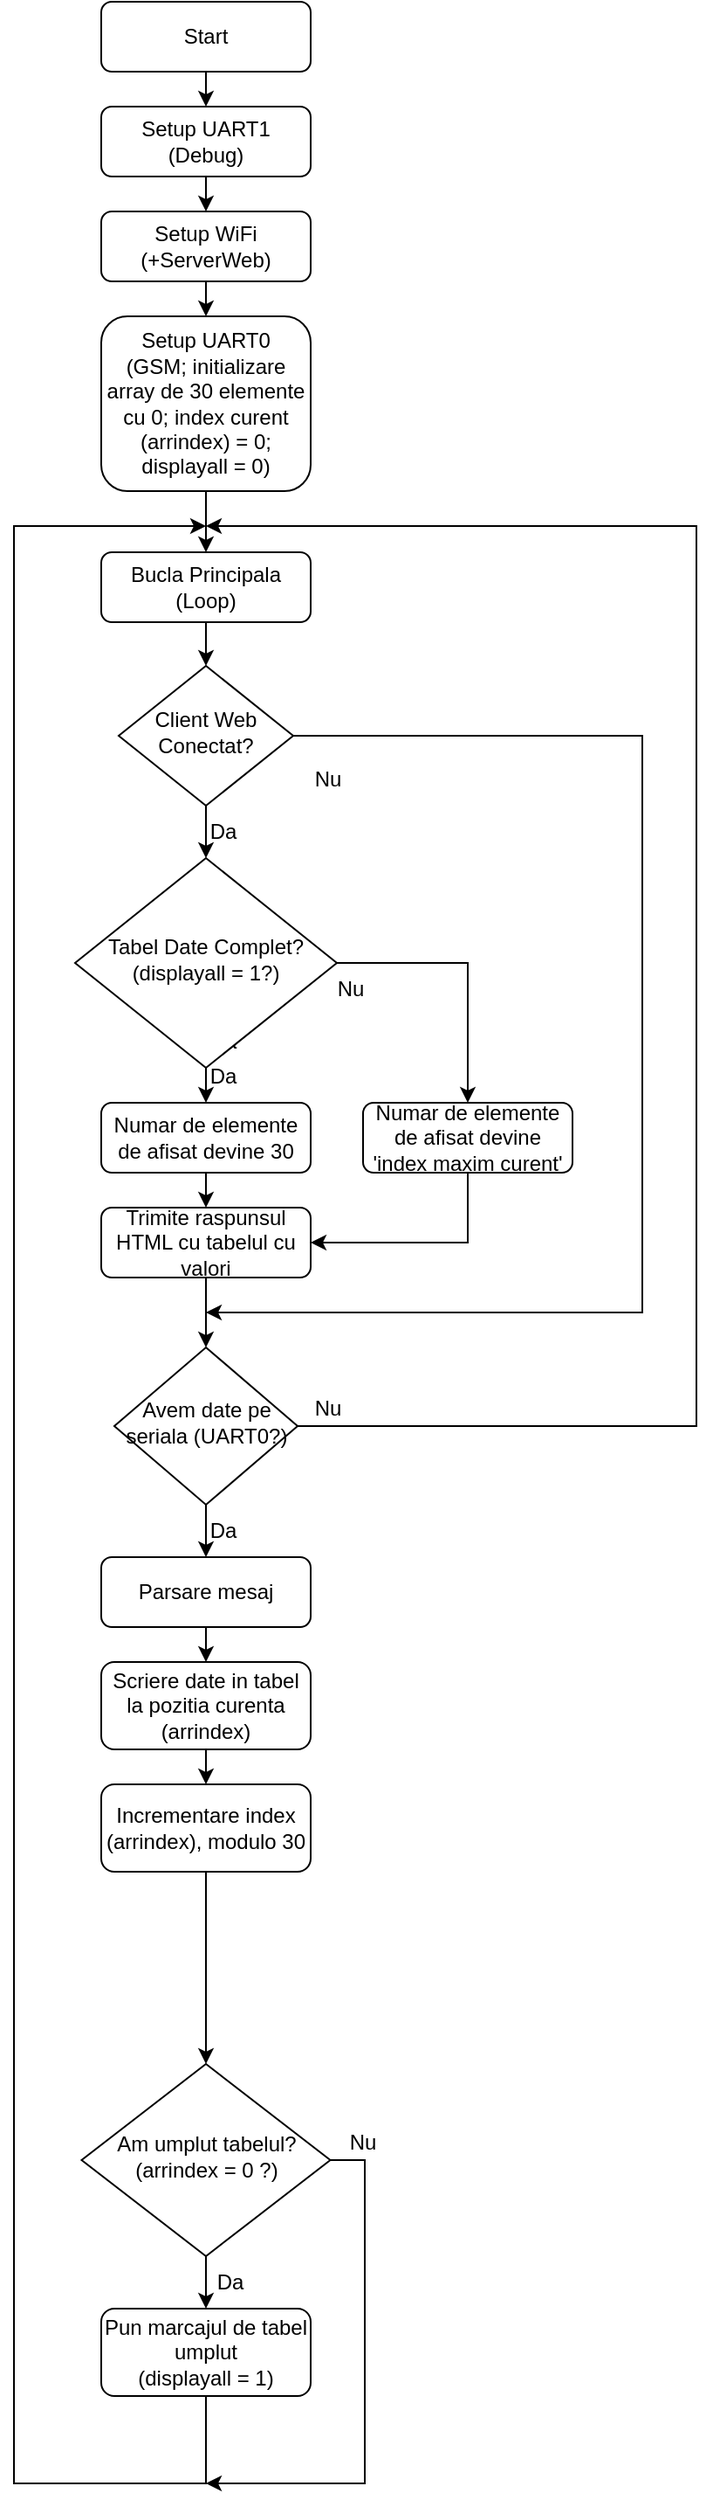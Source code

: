 <mxfile version="21.3.7" type="device">
  <diagram id="C5RBs43oDa-KdzZeNtuy" name="Page-1">
    <mxGraphModel dx="786" dy="1196" grid="1" gridSize="10" guides="1" tooltips="1" connect="1" arrows="1" fold="1" page="1" pageScale="1" pageWidth="827" pageHeight="1169" math="0" shadow="0">
      <root>
        <mxCell id="WIyWlLk6GJQsqaUBKTNV-0" />
        <mxCell id="WIyWlLk6GJQsqaUBKTNV-1" parent="WIyWlLk6GJQsqaUBKTNV-0" />
        <mxCell id="TvZoNBjaCknoz_HZQCnD-4" style="edgeStyle=orthogonalEdgeStyle;rounded=0;orthogonalLoop=1;jettySize=auto;html=1;exitX=0.5;exitY=1;exitDx=0;exitDy=0;entryX=0.5;entryY=0;entryDx=0;entryDy=0;" parent="WIyWlLk6GJQsqaUBKTNV-1" source="WIyWlLk6GJQsqaUBKTNV-3" target="h12yd_wACJkEByoG1QkU-1" edge="1">
          <mxGeometry relative="1" as="geometry">
            <mxPoint x="220" y="70" as="targetPoint" />
          </mxGeometry>
        </mxCell>
        <mxCell id="WIyWlLk6GJQsqaUBKTNV-3" value="Start" style="rounded=1;whiteSpace=wrap;html=1;fontSize=12;glass=0;strokeWidth=1;shadow=0;" parent="WIyWlLk6GJQsqaUBKTNV-1" vertex="1">
          <mxGeometry x="160" y="10" width="120" height="40" as="geometry" />
        </mxCell>
        <mxCell id="TvZoNBjaCknoz_HZQCnD-15" style="edgeStyle=orthogonalEdgeStyle;rounded=0;orthogonalLoop=1;jettySize=auto;html=1;exitX=0.5;exitY=1;exitDx=0;exitDy=0;entryX=0.5;entryY=0;entryDx=0;entryDy=0;" parent="WIyWlLk6GJQsqaUBKTNV-1" source="WIyWlLk6GJQsqaUBKTNV-6" target="TvZoNBjaCknoz_HZQCnD-14" edge="1">
          <mxGeometry relative="1" as="geometry" />
        </mxCell>
        <mxCell id="TvZoNBjaCknoz_HZQCnD-28" style="edgeStyle=orthogonalEdgeStyle;rounded=0;orthogonalLoop=1;jettySize=auto;html=1;exitX=1;exitY=0.5;exitDx=0;exitDy=0;" parent="WIyWlLk6GJQsqaUBKTNV-1" source="WIyWlLk6GJQsqaUBKTNV-6" edge="1">
          <mxGeometry relative="1" as="geometry">
            <mxPoint x="220" y="760" as="targetPoint" />
            <Array as="points">
              <mxPoint x="470" y="430" />
              <mxPoint x="470" y="760" />
            </Array>
          </mxGeometry>
        </mxCell>
        <mxCell id="WIyWlLk6GJQsqaUBKTNV-6" value="Client Web Conectat?" style="rhombus;whiteSpace=wrap;html=1;shadow=0;fontFamily=Helvetica;fontSize=12;align=center;strokeWidth=1;spacing=6;spacingTop=-4;" parent="WIyWlLk6GJQsqaUBKTNV-1" vertex="1">
          <mxGeometry x="170" y="390" width="100" height="80" as="geometry" />
        </mxCell>
        <mxCell id="h12yd_wACJkEByoG1QkU-8" style="edgeStyle=orthogonalEdgeStyle;rounded=0;orthogonalLoop=1;jettySize=auto;html=1;entryX=0.5;entryY=0;entryDx=0;entryDy=0;" parent="WIyWlLk6GJQsqaUBKTNV-1" target="h12yd_wACJkEByoG1QkU-1" edge="1">
          <mxGeometry relative="1" as="geometry">
            <mxPoint x="220" y="100" as="sourcePoint" />
          </mxGeometry>
        </mxCell>
        <mxCell id="TvZoNBjaCknoz_HZQCnD-5" style="edgeStyle=orthogonalEdgeStyle;rounded=0;orthogonalLoop=1;jettySize=auto;html=1;exitX=0.5;exitY=1;exitDx=0;exitDy=0;entryX=0.5;entryY=0;entryDx=0;entryDy=0;" parent="WIyWlLk6GJQsqaUBKTNV-1" source="h12yd_wACJkEByoG1QkU-1" target="TvZoNBjaCknoz_HZQCnD-3" edge="1">
          <mxGeometry relative="1" as="geometry" />
        </mxCell>
        <mxCell id="h12yd_wACJkEByoG1QkU-1" value="Setup UART1&lt;br&gt;(Debug)" style="rounded=1;whiteSpace=wrap;html=1;fontSize=12;glass=0;strokeWidth=1;shadow=0;" parent="WIyWlLk6GJQsqaUBKTNV-1" vertex="1">
          <mxGeometry x="160" y="70" width="120" height="40" as="geometry" />
        </mxCell>
        <mxCell id="TvZoNBjaCknoz_HZQCnD-13" style="edgeStyle=orthogonalEdgeStyle;rounded=0;orthogonalLoop=1;jettySize=auto;html=1;exitX=0.5;exitY=1;exitDx=0;exitDy=0;entryX=0.5;entryY=0;entryDx=0;entryDy=0;" parent="WIyWlLk6GJQsqaUBKTNV-1" source="h12yd_wACJkEByoG1QkU-14" target="WIyWlLk6GJQsqaUBKTNV-6" edge="1">
          <mxGeometry relative="1" as="geometry" />
        </mxCell>
        <mxCell id="h12yd_wACJkEByoG1QkU-14" value="Bucla Principala&lt;br&gt;(Loop)" style="rounded=1;whiteSpace=wrap;html=1;fontSize=12;glass=0;strokeWidth=1;shadow=0;" parent="WIyWlLk6GJQsqaUBKTNV-1" vertex="1">
          <mxGeometry x="160" y="325" width="120" height="40" as="geometry" />
        </mxCell>
        <mxCell id="h12yd_wACJkEByoG1QkU-20" value="Da" style="text;html=1;strokeColor=none;fillColor=none;align=center;verticalAlign=middle;whiteSpace=wrap;rounded=0;" parent="WIyWlLk6GJQsqaUBKTNV-1" vertex="1">
          <mxGeometry x="200" y="590" width="60" height="30" as="geometry" />
        </mxCell>
        <mxCell id="TvZoNBjaCknoz_HZQCnD-21" style="edgeStyle=orthogonalEdgeStyle;rounded=0;orthogonalLoop=1;jettySize=auto;html=1;exitX=0.5;exitY=1;exitDx=0;exitDy=0;entryX=0.5;entryY=0;entryDx=0;entryDy=0;" parent="WIyWlLk6GJQsqaUBKTNV-1" source="h12yd_wACJkEByoG1QkU-22" target="TvZoNBjaCknoz_HZQCnD-20" edge="1">
          <mxGeometry relative="1" as="geometry" />
        </mxCell>
        <mxCell id="h12yd_wACJkEByoG1QkU-22" value="Numar de elemente de afisat devine 30" style="rounded=1;whiteSpace=wrap;html=1;fontSize=12;glass=0;strokeWidth=1;shadow=0;" parent="WIyWlLk6GJQsqaUBKTNV-1" vertex="1">
          <mxGeometry x="160" y="640" width="120" height="40" as="geometry" />
        </mxCell>
        <mxCell id="TvZoNBjaCknoz_HZQCnD-8" style="edgeStyle=orthogonalEdgeStyle;rounded=0;orthogonalLoop=1;jettySize=auto;html=1;exitX=0.5;exitY=1;exitDx=0;exitDy=0;entryX=0.5;entryY=0;entryDx=0;entryDy=0;" parent="WIyWlLk6GJQsqaUBKTNV-1" source="TvZoNBjaCknoz_HZQCnD-3" target="TvZoNBjaCknoz_HZQCnD-7" edge="1">
          <mxGeometry relative="1" as="geometry" />
        </mxCell>
        <mxCell id="TvZoNBjaCknoz_HZQCnD-3" value="Setup WiFi&lt;br&gt;(+ServerWeb)" style="rounded=1;whiteSpace=wrap;html=1;fontSize=12;glass=0;strokeWidth=1;shadow=0;" parent="WIyWlLk6GJQsqaUBKTNV-1" vertex="1">
          <mxGeometry x="160" y="130" width="120" height="40" as="geometry" />
        </mxCell>
        <mxCell id="TvZoNBjaCknoz_HZQCnD-11" style="edgeStyle=orthogonalEdgeStyle;rounded=0;orthogonalLoop=1;jettySize=auto;html=1;exitX=0.5;exitY=1;exitDx=0;exitDy=0;" parent="WIyWlLk6GJQsqaUBKTNV-1" source="TvZoNBjaCknoz_HZQCnD-7" target="h12yd_wACJkEByoG1QkU-14" edge="1">
          <mxGeometry relative="1" as="geometry" />
        </mxCell>
        <mxCell id="TvZoNBjaCknoz_HZQCnD-7" value="Setup UART0&lt;br&gt;(GSM; initializare array de 30 elemente cu 0; index curent (arrindex) = 0; displayall = 0)" style="rounded=1;whiteSpace=wrap;html=1;fontSize=12;glass=0;strokeWidth=1;shadow=0;" parent="WIyWlLk6GJQsqaUBKTNV-1" vertex="1">
          <mxGeometry x="160" y="190" width="120" height="100" as="geometry" />
        </mxCell>
        <mxCell id="TvZoNBjaCknoz_HZQCnD-16" style="edgeStyle=orthogonalEdgeStyle;rounded=0;orthogonalLoop=1;jettySize=auto;html=1;exitX=0.5;exitY=1;exitDx=0;exitDy=0;entryX=0.5;entryY=0;entryDx=0;entryDy=0;" parent="WIyWlLk6GJQsqaUBKTNV-1" source="TvZoNBjaCknoz_HZQCnD-14" target="h12yd_wACJkEByoG1QkU-22" edge="1">
          <mxGeometry relative="1" as="geometry" />
        </mxCell>
        <mxCell id="TvZoNBjaCknoz_HZQCnD-18" style="edgeStyle=orthogonalEdgeStyle;rounded=0;orthogonalLoop=1;jettySize=auto;html=1;exitX=1;exitY=0.5;exitDx=0;exitDy=0;" parent="WIyWlLk6GJQsqaUBKTNV-1" source="TvZoNBjaCknoz_HZQCnD-14" target="TvZoNBjaCknoz_HZQCnD-17" edge="1">
          <mxGeometry relative="1" as="geometry" />
        </mxCell>
        <mxCell id="TvZoNBjaCknoz_HZQCnD-14" value="Tabel Date Complet?&lt;br&gt;(displayall = 1?)" style="rhombus;whiteSpace=wrap;html=1;shadow=0;fontFamily=Helvetica;fontSize=12;align=center;strokeWidth=1;spacing=6;spacingTop=-4;" parent="WIyWlLk6GJQsqaUBKTNV-1" vertex="1">
          <mxGeometry x="145" y="500" width="150" height="120" as="geometry" />
        </mxCell>
        <mxCell id="TvZoNBjaCknoz_HZQCnD-22" style="edgeStyle=orthogonalEdgeStyle;rounded=0;orthogonalLoop=1;jettySize=auto;html=1;exitX=0.5;exitY=1;exitDx=0;exitDy=0;entryX=1;entryY=0.5;entryDx=0;entryDy=0;" parent="WIyWlLk6GJQsqaUBKTNV-1" source="TvZoNBjaCknoz_HZQCnD-17" target="TvZoNBjaCknoz_HZQCnD-20" edge="1">
          <mxGeometry relative="1" as="geometry" />
        </mxCell>
        <mxCell id="TvZoNBjaCknoz_HZQCnD-17" value="Numar de elemente de afisat devine &#39;index maxim curent&#39;" style="rounded=1;whiteSpace=wrap;html=1;fontSize=12;glass=0;strokeWidth=1;shadow=0;" parent="WIyWlLk6GJQsqaUBKTNV-1" vertex="1">
          <mxGeometry x="310" y="640" width="120" height="40" as="geometry" />
        </mxCell>
        <mxCell id="TvZoNBjaCknoz_HZQCnD-19" value="Nu" style="text;html=1;strokeColor=none;fillColor=none;align=center;verticalAlign=middle;whiteSpace=wrap;rounded=0;" parent="WIyWlLk6GJQsqaUBKTNV-1" vertex="1">
          <mxGeometry x="272.5" y="560" width="60" height="30" as="geometry" />
        </mxCell>
        <mxCell id="TvZoNBjaCknoz_HZQCnD-24" style="edgeStyle=orthogonalEdgeStyle;rounded=0;orthogonalLoop=1;jettySize=auto;html=1;exitX=0.5;exitY=1;exitDx=0;exitDy=0;entryX=0.5;entryY=0;entryDx=0;entryDy=0;" parent="WIyWlLk6GJQsqaUBKTNV-1" source="TvZoNBjaCknoz_HZQCnD-20" target="TvZoNBjaCknoz_HZQCnD-23" edge="1">
          <mxGeometry relative="1" as="geometry" />
        </mxCell>
        <mxCell id="TvZoNBjaCknoz_HZQCnD-20" value="Trimite raspunsul HTML cu tabelul cu valori" style="rounded=1;whiteSpace=wrap;html=1;fontSize=12;glass=0;strokeWidth=1;shadow=0;" parent="WIyWlLk6GJQsqaUBKTNV-1" vertex="1">
          <mxGeometry x="160" y="700" width="120" height="40" as="geometry" />
        </mxCell>
        <mxCell id="TvZoNBjaCknoz_HZQCnD-30" style="edgeStyle=orthogonalEdgeStyle;rounded=0;orthogonalLoop=1;jettySize=auto;html=1;exitX=0.5;exitY=1;exitDx=0;exitDy=0;entryX=0.5;entryY=0;entryDx=0;entryDy=0;" parent="WIyWlLk6GJQsqaUBKTNV-1" source="TvZoNBjaCknoz_HZQCnD-23" target="TvZoNBjaCknoz_HZQCnD-29" edge="1">
          <mxGeometry relative="1" as="geometry" />
        </mxCell>
        <mxCell id="TvZoNBjaCknoz_HZQCnD-43" style="edgeStyle=orthogonalEdgeStyle;rounded=0;orthogonalLoop=1;jettySize=auto;html=1;exitX=1;exitY=0.5;exitDx=0;exitDy=0;" parent="WIyWlLk6GJQsqaUBKTNV-1" source="TvZoNBjaCknoz_HZQCnD-23" edge="1">
          <mxGeometry relative="1" as="geometry">
            <mxPoint x="220" y="310" as="targetPoint" />
            <Array as="points">
              <mxPoint x="501" y="825" />
              <mxPoint x="501" y="310" />
            </Array>
          </mxGeometry>
        </mxCell>
        <mxCell id="TvZoNBjaCknoz_HZQCnD-23" value="Avem date pe&lt;br&gt;seriala (UART0?)" style="rhombus;whiteSpace=wrap;html=1;shadow=0;fontFamily=Helvetica;fontSize=12;align=center;strokeWidth=1;spacing=6;spacingTop=-4;" parent="WIyWlLk6GJQsqaUBKTNV-1" vertex="1">
          <mxGeometry x="167.5" y="780" width="105" height="90" as="geometry" />
        </mxCell>
        <mxCell id="TvZoNBjaCknoz_HZQCnD-26" value="Nu" style="text;html=1;strokeColor=none;fillColor=none;align=center;verticalAlign=middle;whiteSpace=wrap;rounded=0;" parent="WIyWlLk6GJQsqaUBKTNV-1" vertex="1">
          <mxGeometry x="260" y="440" width="60" height="30" as="geometry" />
        </mxCell>
        <mxCell id="TvZoNBjaCknoz_HZQCnD-27" value="Da" style="text;html=1;strokeColor=none;fillColor=none;align=center;verticalAlign=middle;whiteSpace=wrap;rounded=0;" parent="WIyWlLk6GJQsqaUBKTNV-1" vertex="1">
          <mxGeometry x="200" y="470" width="60" height="30" as="geometry" />
        </mxCell>
        <mxCell id="TvZoNBjaCknoz_HZQCnD-40" style="edgeStyle=orthogonalEdgeStyle;rounded=0;orthogonalLoop=1;jettySize=auto;html=1;exitX=0.5;exitY=1;exitDx=0;exitDy=0;entryX=0.5;entryY=0;entryDx=0;entryDy=0;" parent="WIyWlLk6GJQsqaUBKTNV-1" source="TvZoNBjaCknoz_HZQCnD-29" target="TvZoNBjaCknoz_HZQCnD-33" edge="1">
          <mxGeometry relative="1" as="geometry" />
        </mxCell>
        <mxCell id="TvZoNBjaCknoz_HZQCnD-29" value="Parsare mesaj" style="rounded=1;whiteSpace=wrap;html=1;fontSize=12;glass=0;strokeWidth=1;shadow=0;" parent="WIyWlLk6GJQsqaUBKTNV-1" vertex="1">
          <mxGeometry x="160" y="900" width="120" height="40" as="geometry" />
        </mxCell>
        <mxCell id="TvZoNBjaCknoz_HZQCnD-31" value="Da" style="text;html=1;strokeColor=none;fillColor=none;align=center;verticalAlign=middle;whiteSpace=wrap;rounded=0;" parent="WIyWlLk6GJQsqaUBKTNV-1" vertex="1">
          <mxGeometry x="200" y="870" width="60" height="30" as="geometry" />
        </mxCell>
        <mxCell id="TvZoNBjaCknoz_HZQCnD-32" value="Da" style="text;html=1;strokeColor=none;fillColor=none;align=center;verticalAlign=middle;whiteSpace=wrap;rounded=0;" parent="WIyWlLk6GJQsqaUBKTNV-1" vertex="1">
          <mxGeometry x="200" y="610" width="60" height="30" as="geometry" />
        </mxCell>
        <mxCell id="TvZoNBjaCknoz_HZQCnD-37" style="edgeStyle=orthogonalEdgeStyle;rounded=0;orthogonalLoop=1;jettySize=auto;html=1;exitX=0.5;exitY=1;exitDx=0;exitDy=0;entryX=0.5;entryY=0;entryDx=0;entryDy=0;" parent="WIyWlLk6GJQsqaUBKTNV-1" source="TvZoNBjaCknoz_HZQCnD-33" target="TvZoNBjaCknoz_HZQCnD-34" edge="1">
          <mxGeometry relative="1" as="geometry" />
        </mxCell>
        <mxCell id="TvZoNBjaCknoz_HZQCnD-33" value="Scriere date in tabel la pozitia curenta (arrindex)" style="rounded=1;whiteSpace=wrap;html=1;fontSize=12;glass=0;strokeWidth=1;shadow=0;" parent="WIyWlLk6GJQsqaUBKTNV-1" vertex="1">
          <mxGeometry x="160" y="960" width="120" height="50" as="geometry" />
        </mxCell>
        <mxCell id="TvZoNBjaCknoz_HZQCnD-38" style="edgeStyle=orthogonalEdgeStyle;rounded=0;orthogonalLoop=1;jettySize=auto;html=1;exitX=0.5;exitY=1;exitDx=0;exitDy=0;entryX=0.5;entryY=0;entryDx=0;entryDy=0;" parent="WIyWlLk6GJQsqaUBKTNV-1" source="TvZoNBjaCknoz_HZQCnD-34" target="TvZoNBjaCknoz_HZQCnD-35" edge="1">
          <mxGeometry relative="1" as="geometry" />
        </mxCell>
        <mxCell id="TvZoNBjaCknoz_HZQCnD-34" value="Incrementare index (arrindex), modulo 30" style="rounded=1;whiteSpace=wrap;html=1;fontSize=12;glass=0;strokeWidth=1;shadow=0;" parent="WIyWlLk6GJQsqaUBKTNV-1" vertex="1">
          <mxGeometry x="160" y="1030" width="120" height="50" as="geometry" />
        </mxCell>
        <mxCell id="TvZoNBjaCknoz_HZQCnD-39" style="edgeStyle=orthogonalEdgeStyle;rounded=0;orthogonalLoop=1;jettySize=auto;html=1;exitX=0.5;exitY=1;exitDx=0;exitDy=0;entryX=0.5;entryY=0;entryDx=0;entryDy=0;" parent="WIyWlLk6GJQsqaUBKTNV-1" source="TvZoNBjaCknoz_HZQCnD-35" target="TvZoNBjaCknoz_HZQCnD-36" edge="1">
          <mxGeometry relative="1" as="geometry" />
        </mxCell>
        <mxCell id="RoPoUSbuOBHWQyFEf9Ad-0" style="edgeStyle=orthogonalEdgeStyle;rounded=0;orthogonalLoop=1;jettySize=auto;html=1;exitX=1;exitY=0.5;exitDx=0;exitDy=0;" edge="1" parent="WIyWlLk6GJQsqaUBKTNV-1" source="TvZoNBjaCknoz_HZQCnD-35">
          <mxGeometry relative="1" as="geometry">
            <mxPoint x="220" y="1430" as="targetPoint" />
            <Array as="points">
              <mxPoint x="311" y="1245" />
              <mxPoint x="311" y="1430" />
            </Array>
          </mxGeometry>
        </mxCell>
        <mxCell id="TvZoNBjaCknoz_HZQCnD-35" value="Am umplut tabelul?&lt;br&gt;(arrindex = 0 ?)" style="rhombus;whiteSpace=wrap;html=1;shadow=0;fontFamily=Helvetica;fontSize=12;align=center;strokeWidth=1;spacing=6;spacingTop=-4;" parent="WIyWlLk6GJQsqaUBKTNV-1" vertex="1">
          <mxGeometry x="148.75" y="1190" width="142.5" height="110" as="geometry" />
        </mxCell>
        <mxCell id="TvZoNBjaCknoz_HZQCnD-42" style="edgeStyle=orthogonalEdgeStyle;rounded=0;orthogonalLoop=1;jettySize=auto;html=1;exitX=0.5;exitY=1;exitDx=0;exitDy=0;" parent="WIyWlLk6GJQsqaUBKTNV-1" source="TvZoNBjaCknoz_HZQCnD-36" edge="1">
          <mxGeometry relative="1" as="geometry">
            <mxPoint x="220" y="310" as="targetPoint" />
            <Array as="points">
              <mxPoint x="220" y="1430" />
              <mxPoint x="110" y="1430" />
              <mxPoint x="110" y="310" />
            </Array>
          </mxGeometry>
        </mxCell>
        <mxCell id="TvZoNBjaCknoz_HZQCnD-36" value="Pun marcajul de tabel umplut&lt;br&gt;(displayall = 1)" style="rounded=1;whiteSpace=wrap;html=1;fontSize=12;glass=0;strokeWidth=1;shadow=0;" parent="WIyWlLk6GJQsqaUBKTNV-1" vertex="1">
          <mxGeometry x="160" y="1330" width="120" height="50" as="geometry" />
        </mxCell>
        <mxCell id="TvZoNBjaCknoz_HZQCnD-41" value="Da" style="text;html=1;strokeColor=none;fillColor=none;align=center;verticalAlign=middle;whiteSpace=wrap;rounded=0;" parent="WIyWlLk6GJQsqaUBKTNV-1" vertex="1">
          <mxGeometry x="203.75" y="1300" width="60" height="30" as="geometry" />
        </mxCell>
        <mxCell id="TvZoNBjaCknoz_HZQCnD-44" value="Nu" style="text;html=1;strokeColor=none;fillColor=none;align=center;verticalAlign=middle;whiteSpace=wrap;rounded=0;" parent="WIyWlLk6GJQsqaUBKTNV-1" vertex="1">
          <mxGeometry x="260" y="800" width="60" height="30" as="geometry" />
        </mxCell>
        <mxCell id="TvZoNBjaCknoz_HZQCnD-45" style="edgeStyle=orthogonalEdgeStyle;rounded=0;orthogonalLoop=1;jettySize=auto;html=1;exitX=0.5;exitY=1;exitDx=0;exitDy=0;" parent="WIyWlLk6GJQsqaUBKTNV-1" source="TvZoNBjaCknoz_HZQCnD-19" target="TvZoNBjaCknoz_HZQCnD-19" edge="1">
          <mxGeometry relative="1" as="geometry" />
        </mxCell>
        <mxCell id="RoPoUSbuOBHWQyFEf9Ad-1" value="Nu" style="text;html=1;strokeColor=none;fillColor=none;align=center;verticalAlign=middle;whiteSpace=wrap;rounded=0;" vertex="1" parent="WIyWlLk6GJQsqaUBKTNV-1">
          <mxGeometry x="280" y="1220" width="60" height="30" as="geometry" />
        </mxCell>
      </root>
    </mxGraphModel>
  </diagram>
</mxfile>
